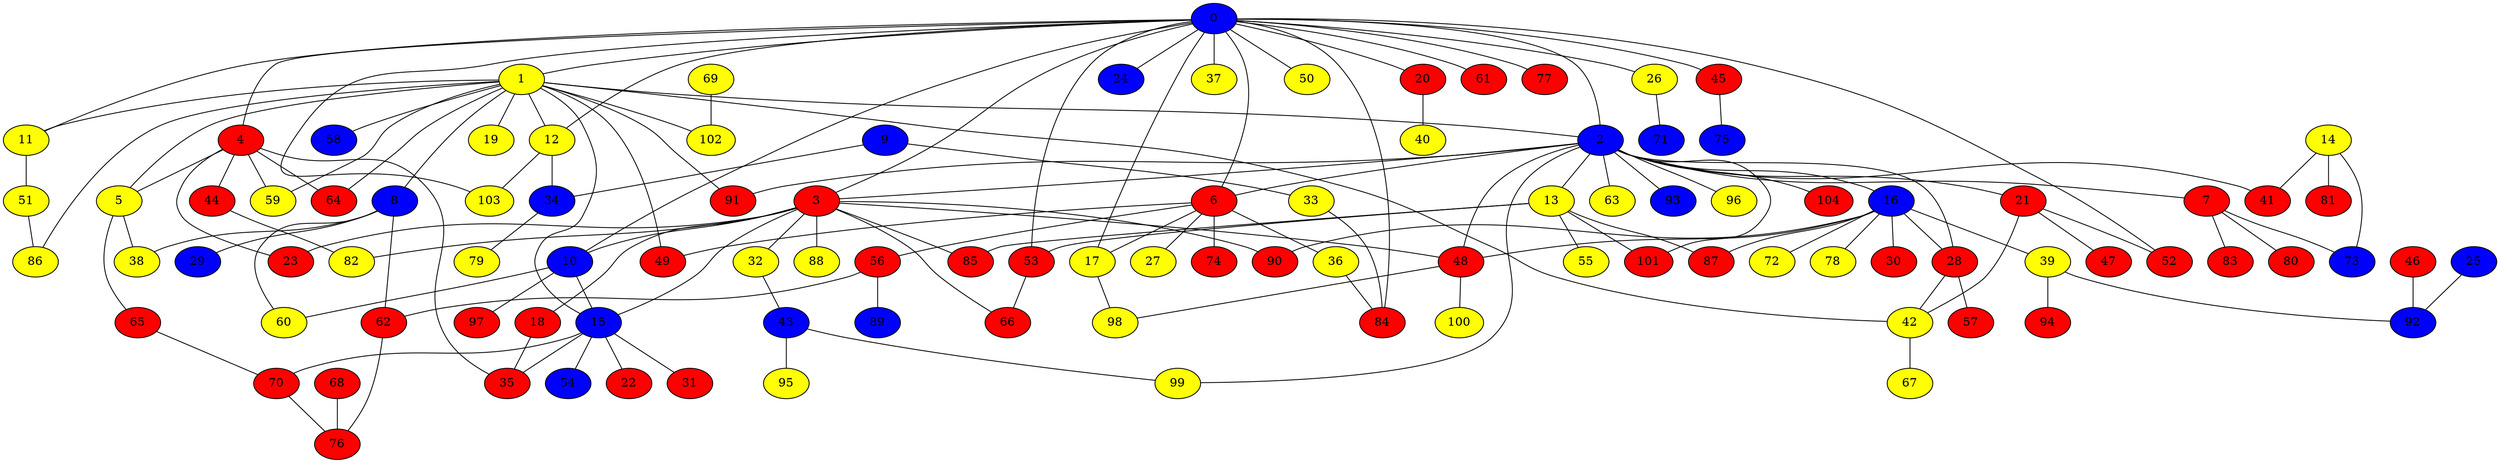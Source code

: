 graph {
0 [style = filled fillcolor = blue];
1 [style = filled fillcolor = yellow];
2 [style = filled fillcolor = blue];
3 [style = filled fillcolor = red];
4 [style = filled fillcolor = red];
5 [style = filled fillcolor = yellow];
6 [style = filled fillcolor = red];
7 [style = filled fillcolor = red];
8 [style = filled fillcolor = blue];
9 [style = filled fillcolor = blue];
10 [style = filled fillcolor = blue];
11 [style = filled fillcolor = yellow];
12 [style = filled fillcolor = yellow];
13 [style = filled fillcolor = yellow];
14 [style = filled fillcolor = yellow];
15 [style = filled fillcolor = blue];
16 [style = filled fillcolor = blue];
17 [style = filled fillcolor = yellow];
18 [style = filled fillcolor = red];
19 [style = filled fillcolor = yellow];
20 [style = filled fillcolor = red];
21 [style = filled fillcolor = red];
22 [style = filled fillcolor = red];
23 [style = filled fillcolor = red];
24 [style = filled fillcolor = blue];
25 [style = filled fillcolor = blue];
26 [style = filled fillcolor = yellow];
27 [style = filled fillcolor = yellow];
28 [style = filled fillcolor = red];
29 [style = filled fillcolor = blue];
30 [style = filled fillcolor = red];
31 [style = filled fillcolor = red];
32 [style = filled fillcolor = yellow];
33 [style = filled fillcolor = yellow];
34 [style = filled fillcolor = blue];
35 [style = filled fillcolor = red];
36 [style = filled fillcolor = yellow];
37 [style = filled fillcolor = yellow];
38 [style = filled fillcolor = yellow];
39 [style = filled fillcolor = yellow];
40 [style = filled fillcolor = yellow];
41 [style = filled fillcolor = red];
42 [style = filled fillcolor = yellow];
43 [style = filled fillcolor = blue];
44 [style = filled fillcolor = red];
45 [style = filled fillcolor = red];
46 [style = filled fillcolor = red];
47 [style = filled fillcolor = red];
48 [style = filled fillcolor = red];
49 [style = filled fillcolor = red];
50 [style = filled fillcolor = yellow];
51 [style = filled fillcolor = yellow];
52 [style = filled fillcolor = red];
53 [style = filled fillcolor = red];
54 [style = filled fillcolor = blue];
55 [style = filled fillcolor = yellow];
56 [style = filled fillcolor = red];
57 [style = filled fillcolor = red];
58 [style = filled fillcolor = blue];
59 [style = filled fillcolor = yellow];
60 [style = filled fillcolor = yellow];
61 [style = filled fillcolor = red];
62 [style = filled fillcolor = red];
63 [style = filled fillcolor = yellow];
64 [style = filled fillcolor = red];
65 [style = filled fillcolor = red];
66 [style = filled fillcolor = red];
67 [style = filled fillcolor = yellow];
68 [style = filled fillcolor = red];
69 [style = filled fillcolor = yellow];
70 [style = filled fillcolor = red];
71 [style = filled fillcolor = blue];
72 [style = filled fillcolor = yellow];
73 [style = filled fillcolor = blue];
74 [style = filled fillcolor = red];
75 [style = filled fillcolor = blue];
76 [style = filled fillcolor = red];
77 [style = filled fillcolor = red];
78 [style = filled fillcolor = yellow];
79 [style = filled fillcolor = yellow];
80 [style = filled fillcolor = red];
81 [style = filled fillcolor = red];
82 [style = filled fillcolor = yellow];
83 [style = filled fillcolor = red];
84 [style = filled fillcolor = red];
85 [style = filled fillcolor = red];
86 [style = filled fillcolor = yellow];
87 [style = filled fillcolor = red];
88 [style = filled fillcolor = yellow];
89 [style = filled fillcolor = blue];
90 [style = filled fillcolor = red];
91 [style = filled fillcolor = red];
92 [style = filled fillcolor = blue];
93 [style = filled fillcolor = blue];
94 [style = filled fillcolor = red];
95 [style = filled fillcolor = yellow];
96 [style = filled fillcolor = yellow];
97 [style = filled fillcolor = red];
98 [style = filled fillcolor = yellow];
99 [style = filled fillcolor = yellow];
100 [style = filled fillcolor = yellow];
101 [style = filled fillcolor = red];
102 [style = filled fillcolor = yellow];
103 [style = filled fillcolor = yellow];
104 [style = filled fillcolor = red];
0 -- 4;
0 -- 3;
0 -- 2;
0 -- 1;
0 -- 6;
0 -- 10;
0 -- 11;
0 -- 12;
0 -- 17;
0 -- 20;
0 -- 24;
0 -- 26;
0 -- 37;
0 -- 45;
0 -- 50;
0 -- 52;
0 -- 53;
0 -- 61;
0 -- 77;
0 -- 84;
0 -- 103;
1 -- 2;
1 -- 5;
1 -- 8;
1 -- 11;
1 -- 12;
1 -- 15;
1 -- 19;
1 -- 42;
1 -- 49;
1 -- 58;
1 -- 59;
1 -- 64;
1 -- 86;
1 -- 91;
1 -- 102;
2 -- 3;
2 -- 6;
2 -- 7;
2 -- 13;
2 -- 16;
2 -- 21;
2 -- 28;
2 -- 41;
2 -- 48;
2 -- 63;
2 -- 91;
2 -- 93;
2 -- 96;
2 -- 99;
2 -- 101;
2 -- 104;
3 -- 10;
3 -- 15;
3 -- 18;
3 -- 23;
3 -- 32;
3 -- 48;
3 -- 66;
3 -- 82;
3 -- 85;
3 -- 88;
3 -- 90;
4 -- 5;
4 -- 23;
4 -- 35;
4 -- 44;
4 -- 59;
4 -- 64;
5 -- 38;
5 -- 65;
6 -- 17;
6 -- 27;
6 -- 36;
6 -- 49;
6 -- 56;
6 -- 74;
7 -- 73;
7 -- 80;
7 -- 83;
8 -- 29;
8 -- 38;
8 -- 60;
8 -- 62;
9 -- 33;
9 -- 34;
10 -- 15;
10 -- 60;
10 -- 97;
11 -- 51;
12 -- 34;
12 -- 103;
13 -- 53;
13 -- 55;
13 -- 85;
13 -- 87;
13 -- 101;
14 -- 41;
14 -- 73;
14 -- 81;
15 -- 22;
15 -- 31;
15 -- 35;
15 -- 54;
15 -- 70;
16 -- 28;
16 -- 30;
16 -- 39;
16 -- 48;
16 -- 72;
16 -- 78;
16 -- 87;
16 -- 90;
17 -- 98;
18 -- 35;
20 -- 40;
21 -- 42;
21 -- 47;
21 -- 52;
25 -- 92;
26 -- 71;
28 -- 42;
28 -- 57;
32 -- 43;
33 -- 84;
34 -- 79;
36 -- 84;
39 -- 92;
39 -- 94;
42 -- 67;
43 -- 95;
43 -- 99;
44 -- 82;
45 -- 75;
46 -- 92;
48 -- 98;
48 -- 100;
51 -- 86;
53 -- 66;
56 -- 62;
56 -- 89;
62 -- 76;
65 -- 70;
68 -- 76;
69 -- 102;
70 -- 76;
}
